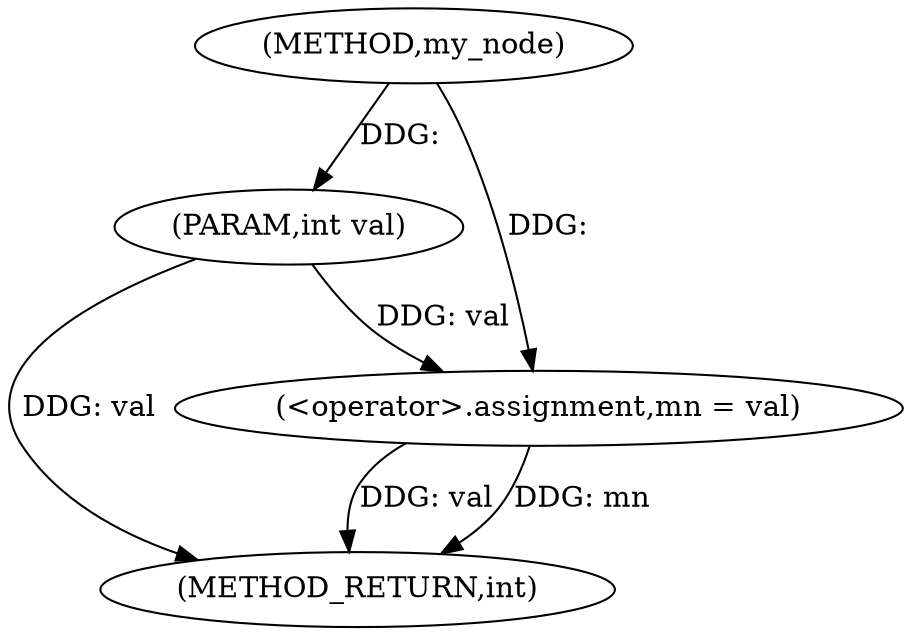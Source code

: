 digraph "my_node" {  
"1001169" [label = "(METHOD,my_node)" ]
"1001175" [label = "(METHOD_RETURN,int)" ]
"1001170" [label = "(PARAM,int val)" ]
"1001172" [label = "(<operator>.assignment,mn = val)" ]
  "1001170" -> "1001175"  [ label = "DDG: val"] 
  "1001172" -> "1001175"  [ label = "DDG: val"] 
  "1001172" -> "1001175"  [ label = "DDG: mn"] 
  "1001169" -> "1001170"  [ label = "DDG: "] 
  "1001170" -> "1001172"  [ label = "DDG: val"] 
  "1001169" -> "1001172"  [ label = "DDG: "] 
}
